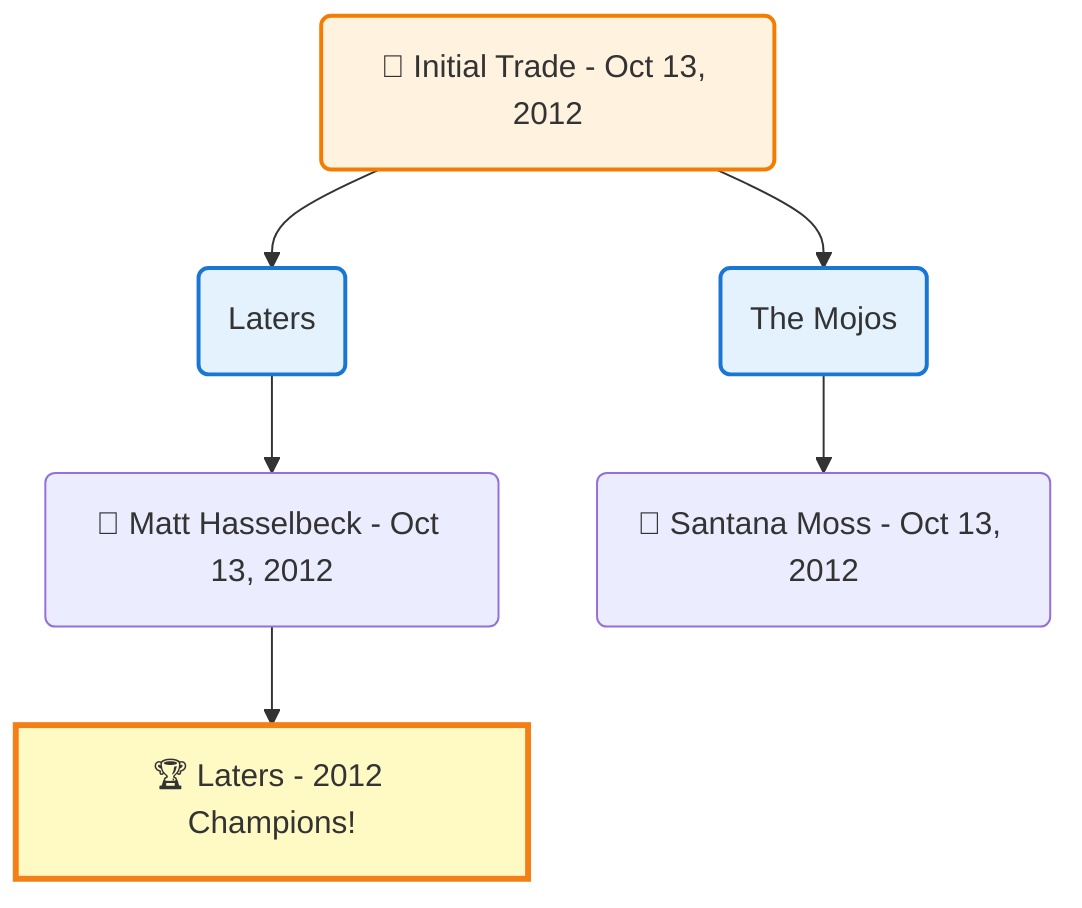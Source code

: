 flowchart TD

    TRADE_MAIN("🔄 Initial Trade - Oct 13, 2012")
    TEAM_1("Laters")
    TEAM_2("The Mojos")
    NODE_2f033973-39dc-4633-bd4b-15036e0aac4e("🔄 Matt Hasselbeck - Oct 13, 2012")
    CHAMP_825928a9-7194-43aa-b7ae-fc78c2510b16_2012["🏆 Laters - 2012 Champions!"]
    NODE_4f72d93b-3314-41a6-89eb-27030056a984("🔄 Santana Moss - Oct 13, 2012")

    TRADE_MAIN --> TEAM_1
    TRADE_MAIN --> TEAM_2
    TEAM_1 --> NODE_2f033973-39dc-4633-bd4b-15036e0aac4e
    NODE_2f033973-39dc-4633-bd4b-15036e0aac4e --> CHAMP_825928a9-7194-43aa-b7ae-fc78c2510b16_2012
    TEAM_2 --> NODE_4f72d93b-3314-41a6-89eb-27030056a984

    %% Node styling
    classDef teamNode fill:#e3f2fd,stroke:#1976d2,stroke-width:2px
    classDef tradeNode fill:#fff3e0,stroke:#f57c00,stroke-width:2px
    classDef playerNode fill:#f3e5f5,stroke:#7b1fa2,stroke-width:1px
    classDef nonRootPlayerNode fill:#f5f5f5,stroke:#757575,stroke-width:1px
    classDef endNode fill:#ffebee,stroke:#c62828,stroke-width:2px
    classDef waiverNode fill:#e8f5e8,stroke:#388e3c,stroke-width:2px
    classDef championshipNode fill:#fff9c4,stroke:#f57f17,stroke-width:3px

    class TEAM_1,TEAM_2 teamNode
    class CHAMP_825928a9-7194-43aa-b7ae-fc78c2510b16_2012 championshipNode
    class TRADE_MAIN tradeNode